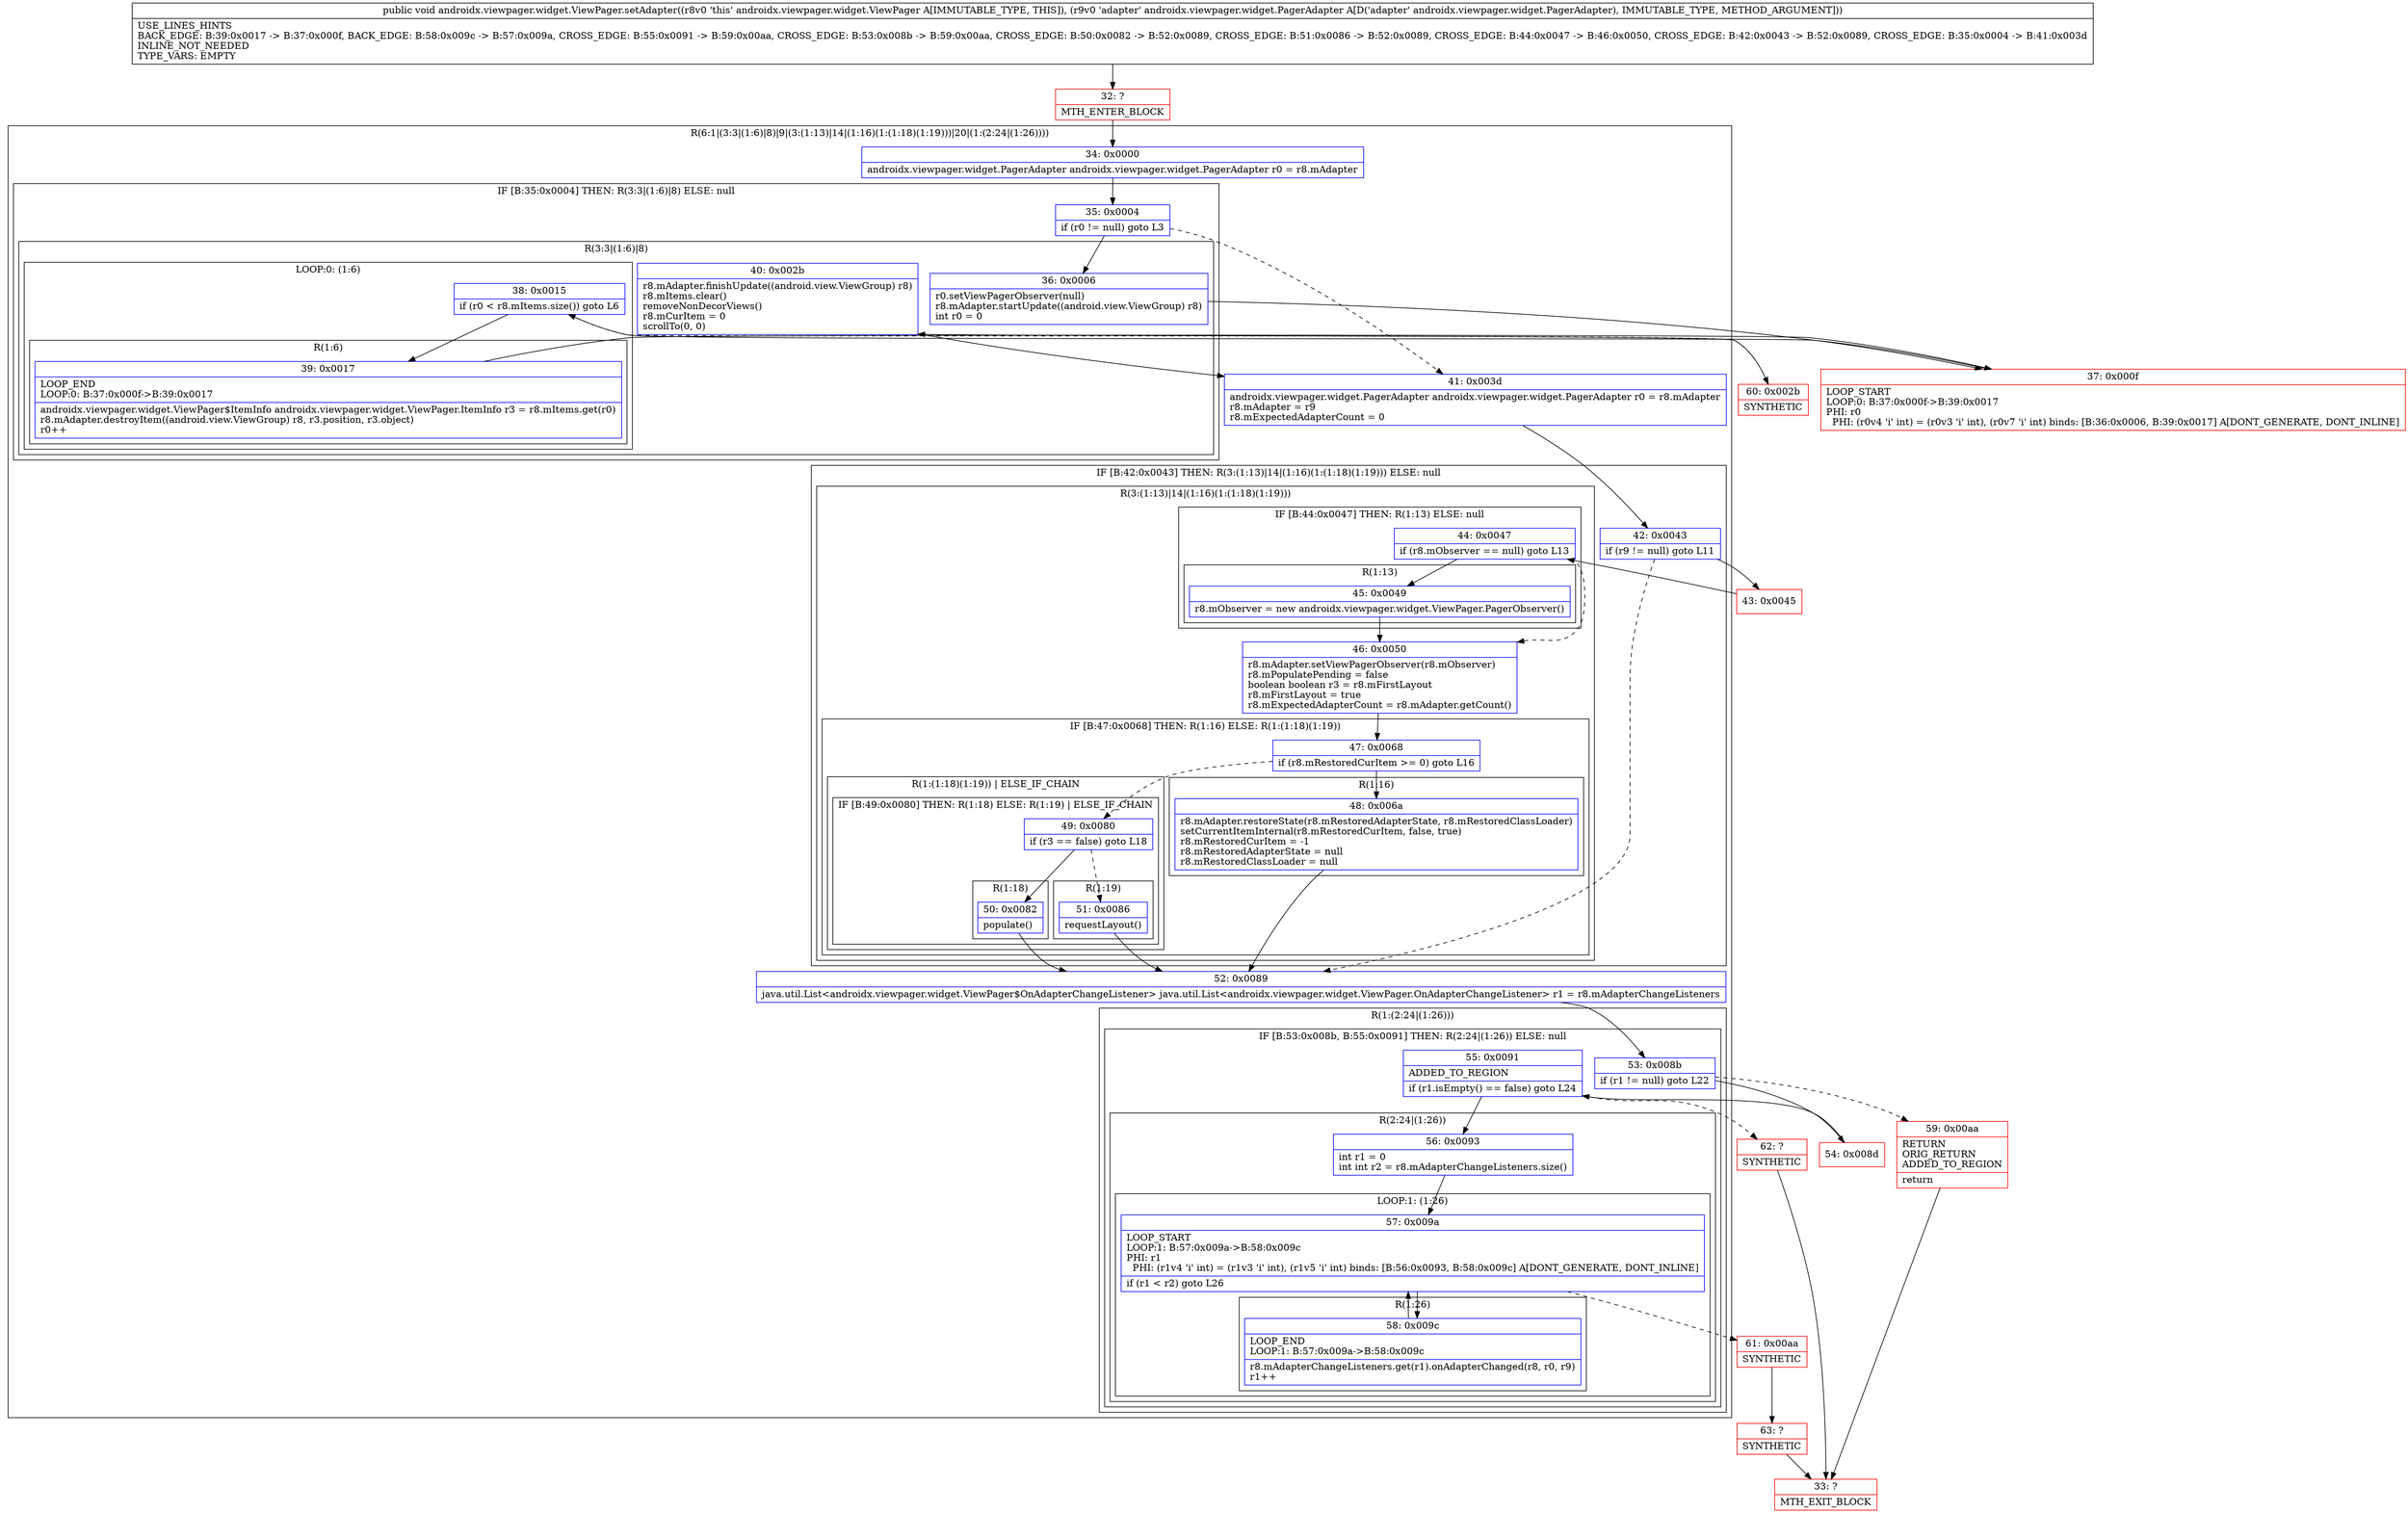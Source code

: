 digraph "CFG forandroidx.viewpager.widget.ViewPager.setAdapter(Landroidx\/viewpager\/widget\/PagerAdapter;)V" {
subgraph cluster_Region_671752734 {
label = "R(6:1|(3:3|(1:6)|8)|9|(3:(1:13)|14|(1:16)(1:(1:18)(1:19)))|20|(1:(2:24|(1:26))))";
node [shape=record,color=blue];
Node_34 [shape=record,label="{34\:\ 0x0000|androidx.viewpager.widget.PagerAdapter androidx.viewpager.widget.PagerAdapter r0 = r8.mAdapter\l}"];
subgraph cluster_IfRegion_1728207940 {
label = "IF [B:35:0x0004] THEN: R(3:3|(1:6)|8) ELSE: null";
node [shape=record,color=blue];
Node_35 [shape=record,label="{35\:\ 0x0004|if (r0 != null) goto L3\l}"];
subgraph cluster_Region_1043641291 {
label = "R(3:3|(1:6)|8)";
node [shape=record,color=blue];
Node_36 [shape=record,label="{36\:\ 0x0006|r0.setViewPagerObserver(null)\lr8.mAdapter.startUpdate((android.view.ViewGroup) r8)\lint r0 = 0\l}"];
subgraph cluster_LoopRegion_1310247153 {
label = "LOOP:0: (1:6)";
node [shape=record,color=blue];
Node_38 [shape=record,label="{38\:\ 0x0015|if (r0 \< r8.mItems.size()) goto L6\l}"];
subgraph cluster_Region_556829867 {
label = "R(1:6)";
node [shape=record,color=blue];
Node_39 [shape=record,label="{39\:\ 0x0017|LOOP_END\lLOOP:0: B:37:0x000f\-\>B:39:0x0017\l|androidx.viewpager.widget.ViewPager$ItemInfo androidx.viewpager.widget.ViewPager.ItemInfo r3 = r8.mItems.get(r0)\lr8.mAdapter.destroyItem((android.view.ViewGroup) r8, r3.position, r3.object)\lr0++\l}"];
}
}
Node_40 [shape=record,label="{40\:\ 0x002b|r8.mAdapter.finishUpdate((android.view.ViewGroup) r8)\lr8.mItems.clear()\lremoveNonDecorViews()\lr8.mCurItem = 0\lscrollTo(0, 0)\l}"];
}
}
Node_41 [shape=record,label="{41\:\ 0x003d|androidx.viewpager.widget.PagerAdapter androidx.viewpager.widget.PagerAdapter r0 = r8.mAdapter\lr8.mAdapter = r9\lr8.mExpectedAdapterCount = 0\l}"];
subgraph cluster_IfRegion_1779832135 {
label = "IF [B:42:0x0043] THEN: R(3:(1:13)|14|(1:16)(1:(1:18)(1:19))) ELSE: null";
node [shape=record,color=blue];
Node_42 [shape=record,label="{42\:\ 0x0043|if (r9 != null) goto L11\l}"];
subgraph cluster_Region_395098679 {
label = "R(3:(1:13)|14|(1:16)(1:(1:18)(1:19)))";
node [shape=record,color=blue];
subgraph cluster_IfRegion_54247051 {
label = "IF [B:44:0x0047] THEN: R(1:13) ELSE: null";
node [shape=record,color=blue];
Node_44 [shape=record,label="{44\:\ 0x0047|if (r8.mObserver == null) goto L13\l}"];
subgraph cluster_Region_1297289076 {
label = "R(1:13)";
node [shape=record,color=blue];
Node_45 [shape=record,label="{45\:\ 0x0049|r8.mObserver = new androidx.viewpager.widget.ViewPager.PagerObserver()\l}"];
}
}
Node_46 [shape=record,label="{46\:\ 0x0050|r8.mAdapter.setViewPagerObserver(r8.mObserver)\lr8.mPopulatePending = false\lboolean boolean r3 = r8.mFirstLayout\lr8.mFirstLayout = true\lr8.mExpectedAdapterCount = r8.mAdapter.getCount()\l}"];
subgraph cluster_IfRegion_897670766 {
label = "IF [B:47:0x0068] THEN: R(1:16) ELSE: R(1:(1:18)(1:19))";
node [shape=record,color=blue];
Node_47 [shape=record,label="{47\:\ 0x0068|if (r8.mRestoredCurItem \>= 0) goto L16\l}"];
subgraph cluster_Region_1877461428 {
label = "R(1:16)";
node [shape=record,color=blue];
Node_48 [shape=record,label="{48\:\ 0x006a|r8.mAdapter.restoreState(r8.mRestoredAdapterState, r8.mRestoredClassLoader)\lsetCurrentItemInternal(r8.mRestoredCurItem, false, true)\lr8.mRestoredCurItem = \-1\lr8.mRestoredAdapterState = null\lr8.mRestoredClassLoader = null\l}"];
}
subgraph cluster_Region_829881637 {
label = "R(1:(1:18)(1:19)) | ELSE_IF_CHAIN\l";
node [shape=record,color=blue];
subgraph cluster_IfRegion_810934134 {
label = "IF [B:49:0x0080] THEN: R(1:18) ELSE: R(1:19) | ELSE_IF_CHAIN\l";
node [shape=record,color=blue];
Node_49 [shape=record,label="{49\:\ 0x0080|if (r3 == false) goto L18\l}"];
subgraph cluster_Region_1686858960 {
label = "R(1:18)";
node [shape=record,color=blue];
Node_50 [shape=record,label="{50\:\ 0x0082|populate()\l}"];
}
subgraph cluster_Region_1539718145 {
label = "R(1:19)";
node [shape=record,color=blue];
Node_51 [shape=record,label="{51\:\ 0x0086|requestLayout()\l}"];
}
}
}
}
}
}
Node_52 [shape=record,label="{52\:\ 0x0089|java.util.List\<androidx.viewpager.widget.ViewPager$OnAdapterChangeListener\> java.util.List\<androidx.viewpager.widget.ViewPager.OnAdapterChangeListener\> r1 = r8.mAdapterChangeListeners\l}"];
subgraph cluster_Region_180221092 {
label = "R(1:(2:24|(1:26)))";
node [shape=record,color=blue];
subgraph cluster_IfRegion_963887545 {
label = "IF [B:53:0x008b, B:55:0x0091] THEN: R(2:24|(1:26)) ELSE: null";
node [shape=record,color=blue];
Node_53 [shape=record,label="{53\:\ 0x008b|if (r1 != null) goto L22\l}"];
Node_55 [shape=record,label="{55\:\ 0x0091|ADDED_TO_REGION\l|if (r1.isEmpty() == false) goto L24\l}"];
subgraph cluster_Region_1290164911 {
label = "R(2:24|(1:26))";
node [shape=record,color=blue];
Node_56 [shape=record,label="{56\:\ 0x0093|int r1 = 0\lint int r2 = r8.mAdapterChangeListeners.size()\l}"];
subgraph cluster_LoopRegion_1465324051 {
label = "LOOP:1: (1:26)";
node [shape=record,color=blue];
Node_57 [shape=record,label="{57\:\ 0x009a|LOOP_START\lLOOP:1: B:57:0x009a\-\>B:58:0x009c\lPHI: r1 \l  PHI: (r1v4 'i' int) = (r1v3 'i' int), (r1v5 'i' int) binds: [B:56:0x0093, B:58:0x009c] A[DONT_GENERATE, DONT_INLINE]\l|if (r1 \< r2) goto L26\l}"];
subgraph cluster_Region_1074790775 {
label = "R(1:26)";
node [shape=record,color=blue];
Node_58 [shape=record,label="{58\:\ 0x009c|LOOP_END\lLOOP:1: B:57:0x009a\-\>B:58:0x009c\l|r8.mAdapterChangeListeners.get(r1).onAdapterChanged(r8, r0, r9)\lr1++\l}"];
}
}
}
}
}
}
Node_32 [shape=record,color=red,label="{32\:\ ?|MTH_ENTER_BLOCK\l}"];
Node_37 [shape=record,color=red,label="{37\:\ 0x000f|LOOP_START\lLOOP:0: B:37:0x000f\-\>B:39:0x0017\lPHI: r0 \l  PHI: (r0v4 'i' int) = (r0v3 'i' int), (r0v7 'i' int) binds: [B:36:0x0006, B:39:0x0017] A[DONT_GENERATE, DONT_INLINE]\l}"];
Node_60 [shape=record,color=red,label="{60\:\ 0x002b|SYNTHETIC\l}"];
Node_43 [shape=record,color=red,label="{43\:\ 0x0045}"];
Node_54 [shape=record,color=red,label="{54\:\ 0x008d}"];
Node_61 [shape=record,color=red,label="{61\:\ 0x00aa|SYNTHETIC\l}"];
Node_63 [shape=record,color=red,label="{63\:\ ?|SYNTHETIC\l}"];
Node_33 [shape=record,color=red,label="{33\:\ ?|MTH_EXIT_BLOCK\l}"];
Node_62 [shape=record,color=red,label="{62\:\ ?|SYNTHETIC\l}"];
Node_59 [shape=record,color=red,label="{59\:\ 0x00aa|RETURN\lORIG_RETURN\lADDED_TO_REGION\l|return\l}"];
MethodNode[shape=record,label="{public void androidx.viewpager.widget.ViewPager.setAdapter((r8v0 'this' androidx.viewpager.widget.ViewPager A[IMMUTABLE_TYPE, THIS]), (r9v0 'adapter' androidx.viewpager.widget.PagerAdapter A[D('adapter' androidx.viewpager.widget.PagerAdapter), IMMUTABLE_TYPE, METHOD_ARGUMENT]))  | USE_LINES_HINTS\lBACK_EDGE: B:39:0x0017 \-\> B:37:0x000f, BACK_EDGE: B:58:0x009c \-\> B:57:0x009a, CROSS_EDGE: B:55:0x0091 \-\> B:59:0x00aa, CROSS_EDGE: B:53:0x008b \-\> B:59:0x00aa, CROSS_EDGE: B:50:0x0082 \-\> B:52:0x0089, CROSS_EDGE: B:51:0x0086 \-\> B:52:0x0089, CROSS_EDGE: B:44:0x0047 \-\> B:46:0x0050, CROSS_EDGE: B:42:0x0043 \-\> B:52:0x0089, CROSS_EDGE: B:35:0x0004 \-\> B:41:0x003d\lINLINE_NOT_NEEDED\lTYPE_VARS: EMPTY\l}"];
MethodNode -> Node_32;Node_34 -> Node_35;
Node_35 -> Node_36;
Node_35 -> Node_41[style=dashed];
Node_36 -> Node_37;
Node_38 -> Node_39;
Node_38 -> Node_60[style=dashed];
Node_39 -> Node_37;
Node_40 -> Node_41;
Node_41 -> Node_42;
Node_42 -> Node_43;
Node_42 -> Node_52[style=dashed];
Node_44 -> Node_45;
Node_44 -> Node_46[style=dashed];
Node_45 -> Node_46;
Node_46 -> Node_47;
Node_47 -> Node_48;
Node_47 -> Node_49[style=dashed];
Node_48 -> Node_52;
Node_49 -> Node_50;
Node_49 -> Node_51[style=dashed];
Node_50 -> Node_52;
Node_51 -> Node_52;
Node_52 -> Node_53;
Node_53 -> Node_54;
Node_53 -> Node_59[style=dashed];
Node_55 -> Node_56;
Node_55 -> Node_62[style=dashed];
Node_56 -> Node_57;
Node_57 -> Node_58;
Node_57 -> Node_61[style=dashed];
Node_58 -> Node_57;
Node_32 -> Node_34;
Node_37 -> Node_38;
Node_60 -> Node_40;
Node_43 -> Node_44;
Node_54 -> Node_55;
Node_61 -> Node_63;
Node_63 -> Node_33;
Node_62 -> Node_33;
Node_59 -> Node_33;
}

